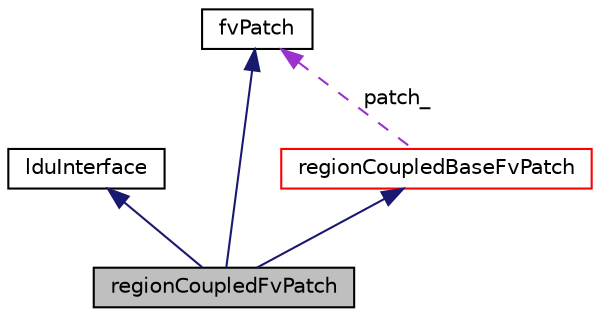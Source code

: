 digraph "regionCoupledFvPatch"
{
  bgcolor="transparent";
  edge [fontname="Helvetica",fontsize="10",labelfontname="Helvetica",labelfontsize="10"];
  node [fontname="Helvetica",fontsize="10",shape=record];
  Node1 [label="regionCoupledFvPatch",height=0.2,width=0.4,color="black", fillcolor="grey75", style="filled", fontcolor="black"];
  Node2 -> Node1 [dir="back",color="midnightblue",fontsize="10",style="solid",fontname="Helvetica"];
  Node2 [label="lduInterface",height=0.2,width=0.4,color="black",URL="$a01302.html",tooltip="An abstract base class for implicitly-coupled interfaces e.g. processor and cyclic patches..."];
  Node3 -> Node1 [dir="back",color="midnightblue",fontsize="10",style="solid",fontname="Helvetica"];
  Node3 [label="fvPatch",height=0.2,width=0.4,color="black",URL="$a00898.html",tooltip="A finiteVolume patch using a polyPatch and a fvBoundaryMesh. "];
  Node4 -> Node1 [dir="back",color="midnightblue",fontsize="10",style="solid",fontname="Helvetica"];
  Node4 [label="regionCoupledBaseFvPatch",height=0.2,width=0.4,color="red",URL="$a02166.html",tooltip="Base class of regionCoupledFvPatch with common functionality for regionCoupledFvPatch and regionCoupl..."];
  Node3 -> Node4 [dir="back",color="darkorchid3",fontsize="10",style="dashed",label=" patch_" ,fontname="Helvetica"];
}
